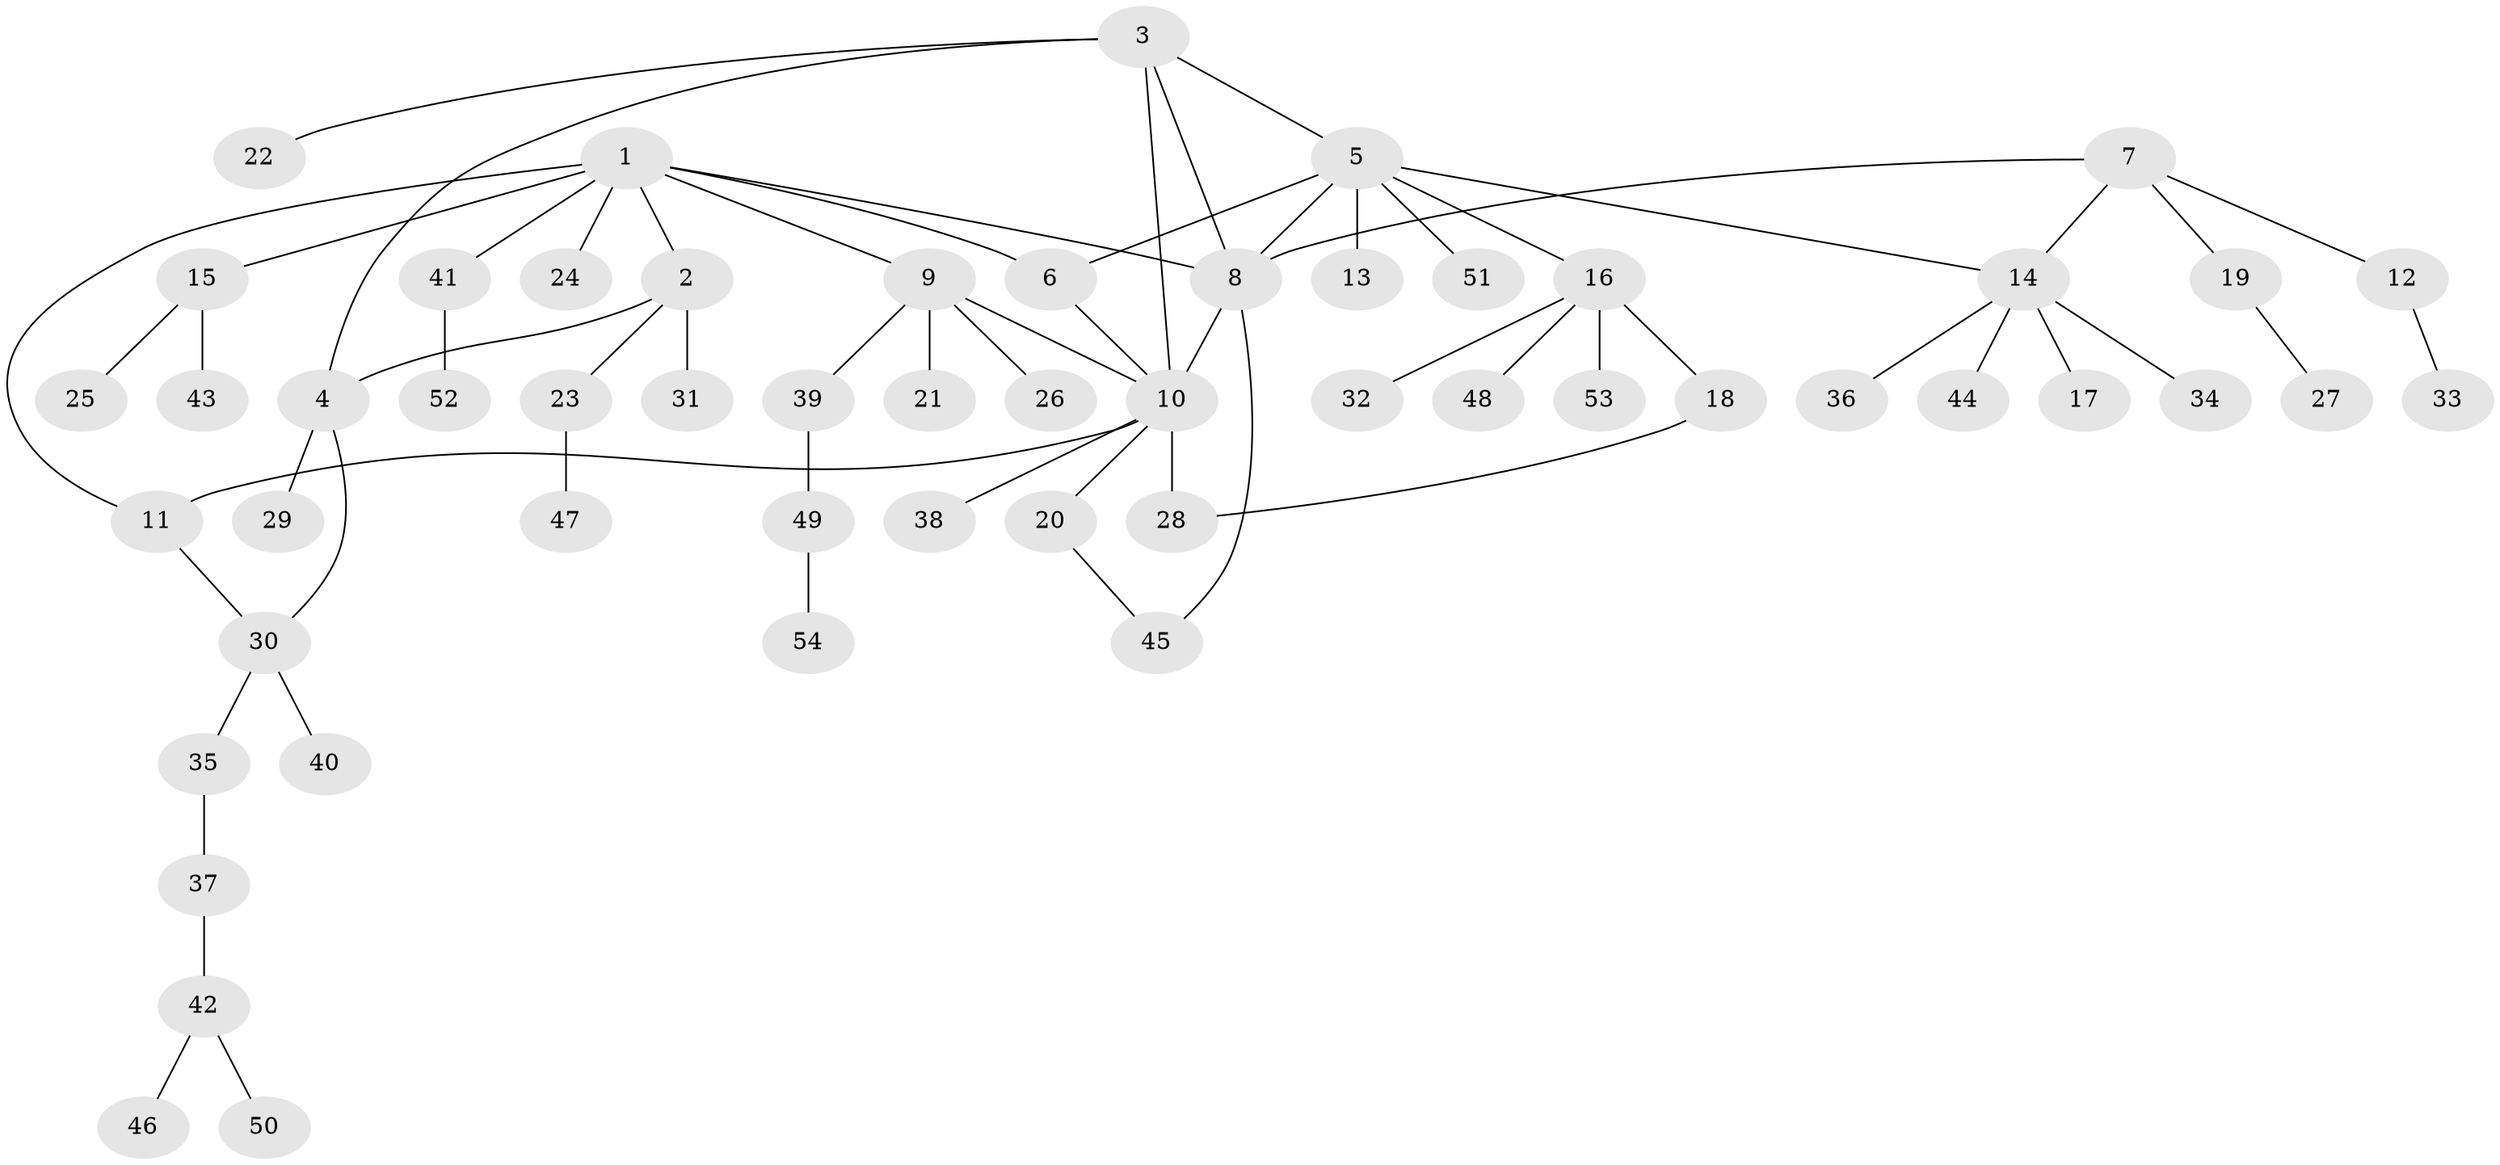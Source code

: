 // Generated by graph-tools (version 1.1) at 2025/37/03/09/25 02:37:44]
// undirected, 54 vertices, 64 edges
graph export_dot {
graph [start="1"]
  node [color=gray90,style=filled];
  1;
  2;
  3;
  4;
  5;
  6;
  7;
  8;
  9;
  10;
  11;
  12;
  13;
  14;
  15;
  16;
  17;
  18;
  19;
  20;
  21;
  22;
  23;
  24;
  25;
  26;
  27;
  28;
  29;
  30;
  31;
  32;
  33;
  34;
  35;
  36;
  37;
  38;
  39;
  40;
  41;
  42;
  43;
  44;
  45;
  46;
  47;
  48;
  49;
  50;
  51;
  52;
  53;
  54;
  1 -- 2;
  1 -- 6;
  1 -- 8;
  1 -- 9;
  1 -- 11;
  1 -- 15;
  1 -- 24;
  1 -- 41;
  2 -- 4;
  2 -- 23;
  2 -- 31;
  3 -- 4;
  3 -- 5;
  3 -- 8;
  3 -- 10;
  3 -- 22;
  4 -- 29;
  4 -- 30;
  5 -- 6;
  5 -- 8;
  5 -- 13;
  5 -- 14;
  5 -- 16;
  5 -- 51;
  6 -- 10;
  7 -- 8;
  7 -- 12;
  7 -- 14;
  7 -- 19;
  8 -- 10;
  8 -- 45;
  9 -- 10;
  9 -- 21;
  9 -- 26;
  9 -- 39;
  10 -- 11;
  10 -- 20;
  10 -- 28;
  10 -- 38;
  11 -- 30;
  12 -- 33;
  14 -- 17;
  14 -- 34;
  14 -- 36;
  14 -- 44;
  15 -- 25;
  15 -- 43;
  16 -- 18;
  16 -- 32;
  16 -- 48;
  16 -- 53;
  18 -- 28;
  19 -- 27;
  20 -- 45;
  23 -- 47;
  30 -- 35;
  30 -- 40;
  35 -- 37;
  37 -- 42;
  39 -- 49;
  41 -- 52;
  42 -- 46;
  42 -- 50;
  49 -- 54;
}
